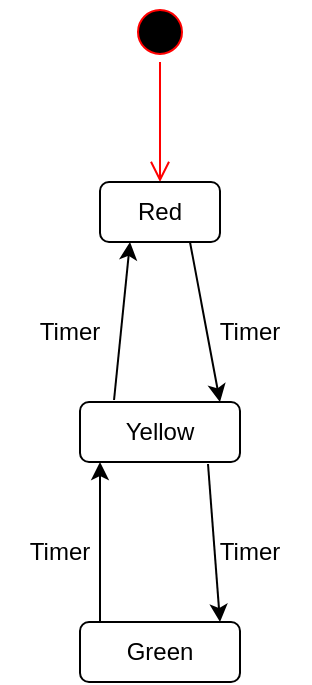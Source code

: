 <mxfile version="24.8.4">
  <diagram name="Page-1" id="ZYGZFaL3S_gZHPuGc6q5">
    <mxGraphModel dx="880" dy="434" grid="1" gridSize="10" guides="1" tooltips="1" connect="1" arrows="1" fold="1" page="1" pageScale="1" pageWidth="850" pageHeight="1100" math="0" shadow="0">
      <root>
        <mxCell id="0" />
        <mxCell id="1" parent="0" />
        <mxCell id="gI2qoyvRyMtctuEU26Qf-3" value="" style="ellipse;html=1;shape=startState;fillColor=#000000;strokeColor=#ff0000;" vertex="1" parent="1">
          <mxGeometry x="425" y="10" width="30" height="30" as="geometry" />
        </mxCell>
        <mxCell id="gI2qoyvRyMtctuEU26Qf-4" value="" style="edgeStyle=orthogonalEdgeStyle;html=1;verticalAlign=bottom;endArrow=open;endSize=8;strokeColor=#ff0000;rounded=0;" edge="1" source="gI2qoyvRyMtctuEU26Qf-3" parent="1">
          <mxGeometry relative="1" as="geometry">
            <mxPoint x="440" y="100" as="targetPoint" />
          </mxGeometry>
        </mxCell>
        <mxCell id="gI2qoyvRyMtctuEU26Qf-5" value="" style="rounded=1;whiteSpace=wrap;html=1;" vertex="1" parent="1">
          <mxGeometry x="410" y="100" width="60" height="30" as="geometry" />
        </mxCell>
        <mxCell id="gI2qoyvRyMtctuEU26Qf-6" value="Red" style="text;html=1;align=center;verticalAlign=middle;whiteSpace=wrap;rounded=0;" vertex="1" parent="1">
          <mxGeometry x="410" y="100" width="60" height="30" as="geometry" />
        </mxCell>
        <mxCell id="gI2qoyvRyMtctuEU26Qf-7" style="edgeStyle=orthogonalEdgeStyle;rounded=0;orthogonalLoop=1;jettySize=auto;html=1;exitX=0.5;exitY=1;exitDx=0;exitDy=0;" edge="1" parent="1" source="gI2qoyvRyMtctuEU26Qf-6" target="gI2qoyvRyMtctuEU26Qf-6">
          <mxGeometry relative="1" as="geometry" />
        </mxCell>
        <mxCell id="gI2qoyvRyMtctuEU26Qf-8" value="" style="rounded=1;whiteSpace=wrap;html=1;" vertex="1" parent="1">
          <mxGeometry x="400" y="210" width="80" height="30" as="geometry" />
        </mxCell>
        <mxCell id="gI2qoyvRyMtctuEU26Qf-9" value="" style="rounded=1;whiteSpace=wrap;html=1;" vertex="1" parent="1">
          <mxGeometry x="400" y="320" width="80" height="30" as="geometry" />
        </mxCell>
        <mxCell id="gI2qoyvRyMtctuEU26Qf-10" value="Yellow" style="text;html=1;align=center;verticalAlign=middle;whiteSpace=wrap;rounded=0;" vertex="1" parent="1">
          <mxGeometry x="410" y="210" width="60" height="30" as="geometry" />
        </mxCell>
        <mxCell id="gI2qoyvRyMtctuEU26Qf-11" value="Green" style="text;html=1;align=center;verticalAlign=middle;whiteSpace=wrap;rounded=0;" vertex="1" parent="1">
          <mxGeometry x="410" y="320" width="60" height="30" as="geometry" />
        </mxCell>
        <mxCell id="gI2qoyvRyMtctuEU26Qf-12" value="" style="endArrow=classic;html=1;rounded=0;entryX=0.25;entryY=1;entryDx=0;entryDy=0;exitX=0.117;exitY=-0.033;exitDx=0;exitDy=0;exitPerimeter=0;" edge="1" parent="1" source="gI2qoyvRyMtctuEU26Qf-10" target="gI2qoyvRyMtctuEU26Qf-6">
          <mxGeometry width="50" height="50" relative="1" as="geometry">
            <mxPoint x="400" y="250" as="sourcePoint" />
            <mxPoint x="450" y="200" as="targetPoint" />
          </mxGeometry>
        </mxCell>
        <mxCell id="gI2qoyvRyMtctuEU26Qf-13" value="" style="endArrow=classic;html=1;rounded=0;entryX=1;entryY=0;entryDx=0;entryDy=0;exitX=0.75;exitY=1;exitDx=0;exitDy=0;" edge="1" parent="1" source="gI2qoyvRyMtctuEU26Qf-6" target="gI2qoyvRyMtctuEU26Qf-10">
          <mxGeometry width="50" height="50" relative="1" as="geometry">
            <mxPoint x="427" y="219" as="sourcePoint" />
            <mxPoint x="435" y="140" as="targetPoint" />
          </mxGeometry>
        </mxCell>
        <mxCell id="gI2qoyvRyMtctuEU26Qf-14" value="" style="endArrow=classic;html=1;rounded=0;entryX=0;entryY=1;entryDx=0;entryDy=0;exitX=0;exitY=0;exitDx=0;exitDy=0;" edge="1" parent="1" source="gI2qoyvRyMtctuEU26Qf-11" target="gI2qoyvRyMtctuEU26Qf-10">
          <mxGeometry width="50" height="50" relative="1" as="geometry">
            <mxPoint x="437" y="229" as="sourcePoint" />
            <mxPoint x="445" y="150" as="targetPoint" />
          </mxGeometry>
        </mxCell>
        <mxCell id="gI2qoyvRyMtctuEU26Qf-15" value="" style="endArrow=classic;html=1;rounded=0;entryX=1;entryY=0;entryDx=0;entryDy=0;exitX=0.9;exitY=1.033;exitDx=0;exitDy=0;exitPerimeter=0;" edge="1" parent="1" source="gI2qoyvRyMtctuEU26Qf-10" target="gI2qoyvRyMtctuEU26Qf-11">
          <mxGeometry width="50" height="50" relative="1" as="geometry">
            <mxPoint x="447" y="239" as="sourcePoint" />
            <mxPoint x="455" y="160" as="targetPoint" />
          </mxGeometry>
        </mxCell>
        <mxCell id="gI2qoyvRyMtctuEU26Qf-16" value="Timer" style="text;html=1;align=center;verticalAlign=middle;whiteSpace=wrap;rounded=0;" vertex="1" parent="1">
          <mxGeometry x="455" y="160" width="60" height="30" as="geometry" />
        </mxCell>
        <mxCell id="gI2qoyvRyMtctuEU26Qf-17" value="Timer" style="text;html=1;align=center;verticalAlign=middle;whiteSpace=wrap;rounded=0;" vertex="1" parent="1">
          <mxGeometry x="365" y="160" width="60" height="30" as="geometry" />
        </mxCell>
        <mxCell id="gI2qoyvRyMtctuEU26Qf-18" value="Timer" style="text;html=1;align=center;verticalAlign=middle;whiteSpace=wrap;rounded=0;" vertex="1" parent="1">
          <mxGeometry x="455" y="270" width="60" height="30" as="geometry" />
        </mxCell>
        <mxCell id="gI2qoyvRyMtctuEU26Qf-19" value="Timer" style="text;html=1;align=center;verticalAlign=middle;whiteSpace=wrap;rounded=0;" vertex="1" parent="1">
          <mxGeometry x="360" y="270" width="60" height="30" as="geometry" />
        </mxCell>
      </root>
    </mxGraphModel>
  </diagram>
</mxfile>
